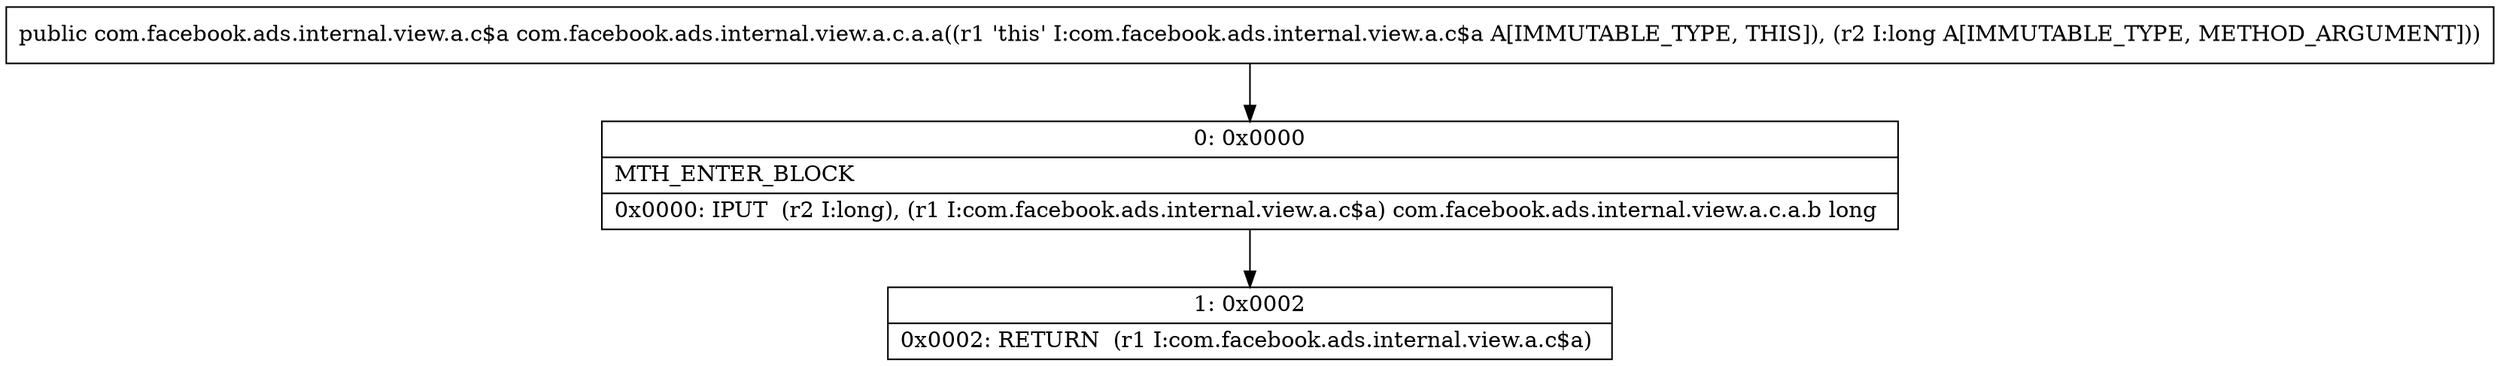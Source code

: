 digraph "CFG forcom.facebook.ads.internal.view.a.c.a.a(J)Lcom\/facebook\/ads\/internal\/view\/a\/c$a;" {
Node_0 [shape=record,label="{0\:\ 0x0000|MTH_ENTER_BLOCK\l|0x0000: IPUT  (r2 I:long), (r1 I:com.facebook.ads.internal.view.a.c$a) com.facebook.ads.internal.view.a.c.a.b long \l}"];
Node_1 [shape=record,label="{1\:\ 0x0002|0x0002: RETURN  (r1 I:com.facebook.ads.internal.view.a.c$a) \l}"];
MethodNode[shape=record,label="{public com.facebook.ads.internal.view.a.c$a com.facebook.ads.internal.view.a.c.a.a((r1 'this' I:com.facebook.ads.internal.view.a.c$a A[IMMUTABLE_TYPE, THIS]), (r2 I:long A[IMMUTABLE_TYPE, METHOD_ARGUMENT])) }"];
MethodNode -> Node_0;
Node_0 -> Node_1;
}

